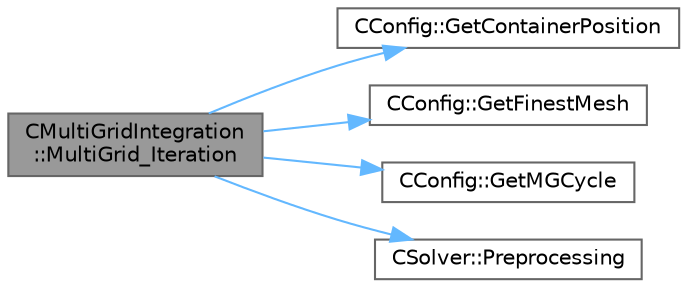 digraph "CMultiGridIntegration::MultiGrid_Iteration"
{
 // LATEX_PDF_SIZE
  bgcolor="transparent";
  edge [fontname=Helvetica,fontsize=10,labelfontname=Helvetica,labelfontsize=10];
  node [fontname=Helvetica,fontsize=10,shape=box,height=0.2,width=0.4];
  rankdir="LR";
  Node1 [id="Node000001",label="CMultiGridIntegration\l::MultiGrid_Iteration",height=0.2,width=0.4,color="gray40", fillcolor="grey60", style="filled", fontcolor="black",tooltip="This subroutine calls the MultiGrid_Cycle and also prepare the multigrid levels and the monitoring."];
  Node1 -> Node2 [id="edge1_Node000001_Node000002",color="steelblue1",style="solid",tooltip=" "];
  Node2 [id="Node000002",label="CConfig::GetContainerPosition",height=0.2,width=0.4,color="grey40", fillcolor="white", style="filled",URL="$classCConfig.html#ad9a79bf229dcc3f99cf7c23d4cb16d06",tooltip="Provides the index of the solution in the container."];
  Node1 -> Node3 [id="edge2_Node000001_Node000003",color="steelblue1",style="solid",tooltip=" "];
  Node3 [id="Node000003",label="CConfig::GetFinestMesh",height=0.2,width=0.4,color="grey40", fillcolor="white", style="filled",URL="$classCConfig.html#a1bfdeef5e374d540cb675c308eb97868",tooltip="Get the index of the finest grid."];
  Node1 -> Node4 [id="edge3_Node000001_Node000004",color="steelblue1",style="solid",tooltip=" "];
  Node4 [id="Node000004",label="CConfig::GetMGCycle",height=0.2,width=0.4,color="grey40", fillcolor="white", style="filled",URL="$classCConfig.html#a2e01a329cefbb2ef8c6b022716463cd8",tooltip="Get the kind of multigrid (V or W)."];
  Node1 -> Node5 [id="edge4_Node000001_Node000005",color="steelblue1",style="solid",tooltip=" "];
  Node5 [id="Node000005",label="CSolver::Preprocessing",height=0.2,width=0.4,color="grey40", fillcolor="white", style="filled",URL="$classCSolver.html#ae259428dd5451b8f0f81c407aceff287",tooltip="A virtual member."];
}
